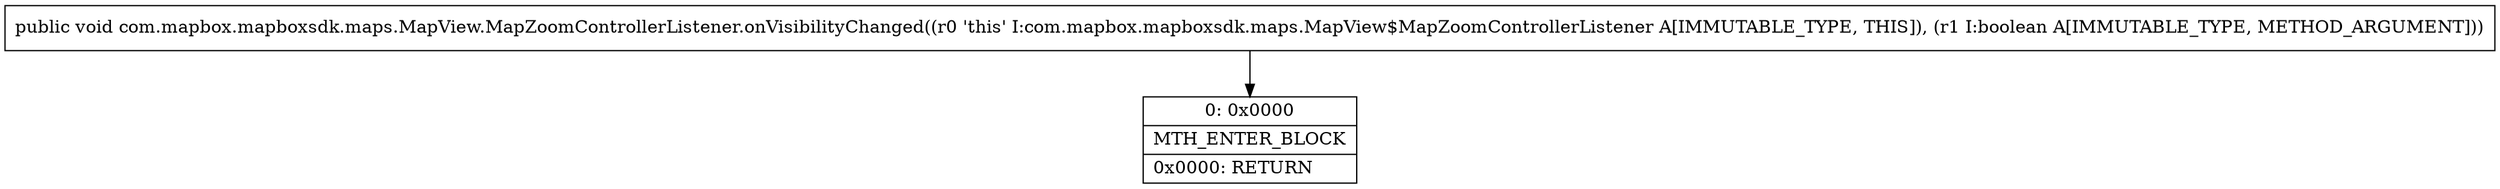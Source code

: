 digraph "CFG forcom.mapbox.mapboxsdk.maps.MapView.MapZoomControllerListener.onVisibilityChanged(Z)V" {
Node_0 [shape=record,label="{0\:\ 0x0000|MTH_ENTER_BLOCK\l|0x0000: RETURN   \l}"];
MethodNode[shape=record,label="{public void com.mapbox.mapboxsdk.maps.MapView.MapZoomControllerListener.onVisibilityChanged((r0 'this' I:com.mapbox.mapboxsdk.maps.MapView$MapZoomControllerListener A[IMMUTABLE_TYPE, THIS]), (r1 I:boolean A[IMMUTABLE_TYPE, METHOD_ARGUMENT])) }"];
MethodNode -> Node_0;
}

